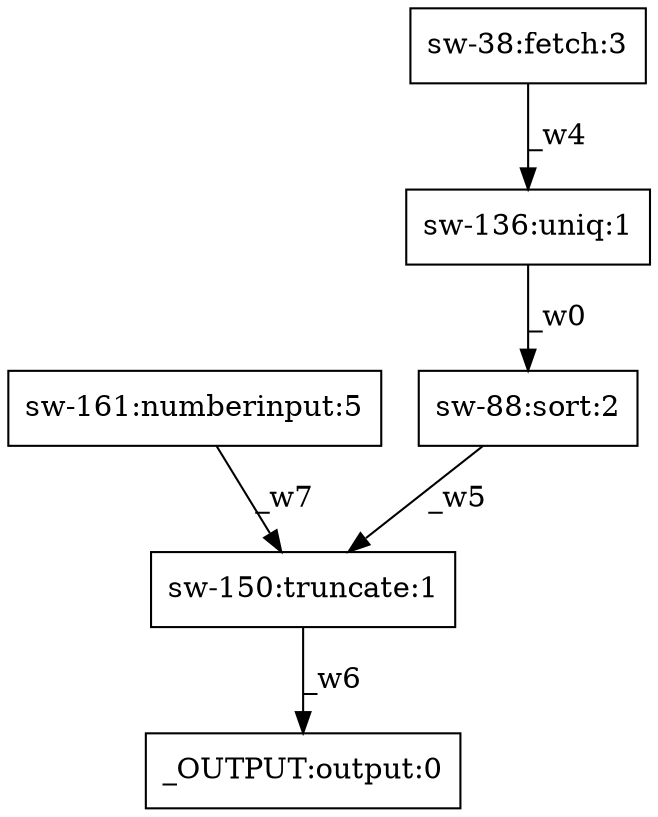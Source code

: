digraph test1 { node [shape=box] "sw-150" [label="sw-150:truncate:1"];"_OUTPUT" [label="_OUTPUT:output:0"];"sw-136" [label="sw-136:uniq:1"];"sw-161" [label="sw-161:numberinput:5"];"sw-88" [label="sw-88:sort:2"];"sw-38" [label="sw-38:fetch:3"];"sw-136" -> "sw-88" [label="_w0"];"sw-38" -> "sw-136" [label="_w4"];"sw-88" -> "sw-150" [label="_w5"];"sw-150" -> "_OUTPUT" [label="_w6"];"sw-161" -> "sw-150" [label="_w7"];}